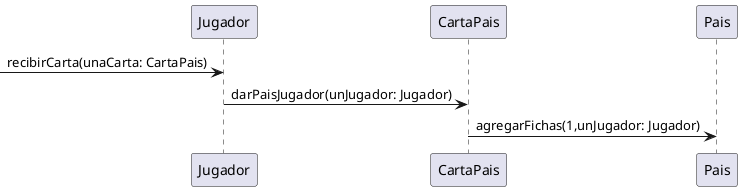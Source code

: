 @startuml DiagramaDeSecuenciaAJugadorLeCartaPais-v0.1

-> Jugador: recibirCarta(unaCarta: CartaPais)
Jugador -> CartaPais: darPaisJugador(unJugador: Jugador)
CartaPais -> Pais: agregarFichas(1,unJugador: Jugador)

@enduml